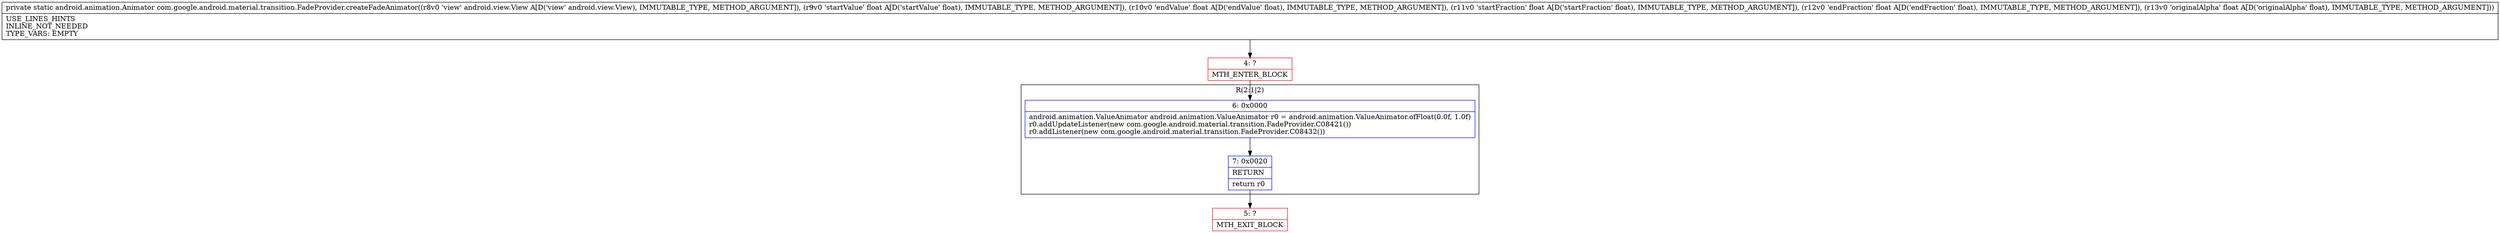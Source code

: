 digraph "CFG forcom.google.android.material.transition.FadeProvider.createFadeAnimator(Landroid\/view\/View;FFFFF)Landroid\/animation\/Animator;" {
subgraph cluster_Region_724856837 {
label = "R(2:1|2)";
node [shape=record,color=blue];
Node_6 [shape=record,label="{6\:\ 0x0000|android.animation.ValueAnimator android.animation.ValueAnimator r0 = android.animation.ValueAnimator.ofFloat(0.0f, 1.0f)\lr0.addUpdateListener(new com.google.android.material.transition.FadeProvider.C08421())\lr0.addListener(new com.google.android.material.transition.FadeProvider.C08432())\l}"];
Node_7 [shape=record,label="{7\:\ 0x0020|RETURN\l|return r0\l}"];
}
Node_4 [shape=record,color=red,label="{4\:\ ?|MTH_ENTER_BLOCK\l}"];
Node_5 [shape=record,color=red,label="{5\:\ ?|MTH_EXIT_BLOCK\l}"];
MethodNode[shape=record,label="{private static android.animation.Animator com.google.android.material.transition.FadeProvider.createFadeAnimator((r8v0 'view' android.view.View A[D('view' android.view.View), IMMUTABLE_TYPE, METHOD_ARGUMENT]), (r9v0 'startValue' float A[D('startValue' float), IMMUTABLE_TYPE, METHOD_ARGUMENT]), (r10v0 'endValue' float A[D('endValue' float), IMMUTABLE_TYPE, METHOD_ARGUMENT]), (r11v0 'startFraction' float A[D('startFraction' float), IMMUTABLE_TYPE, METHOD_ARGUMENT]), (r12v0 'endFraction' float A[D('endFraction' float), IMMUTABLE_TYPE, METHOD_ARGUMENT]), (r13v0 'originalAlpha' float A[D('originalAlpha' float), IMMUTABLE_TYPE, METHOD_ARGUMENT]))  | USE_LINES_HINTS\lINLINE_NOT_NEEDED\lTYPE_VARS: EMPTY\l}"];
MethodNode -> Node_4;Node_6 -> Node_7;
Node_7 -> Node_5;
Node_4 -> Node_6;
}

